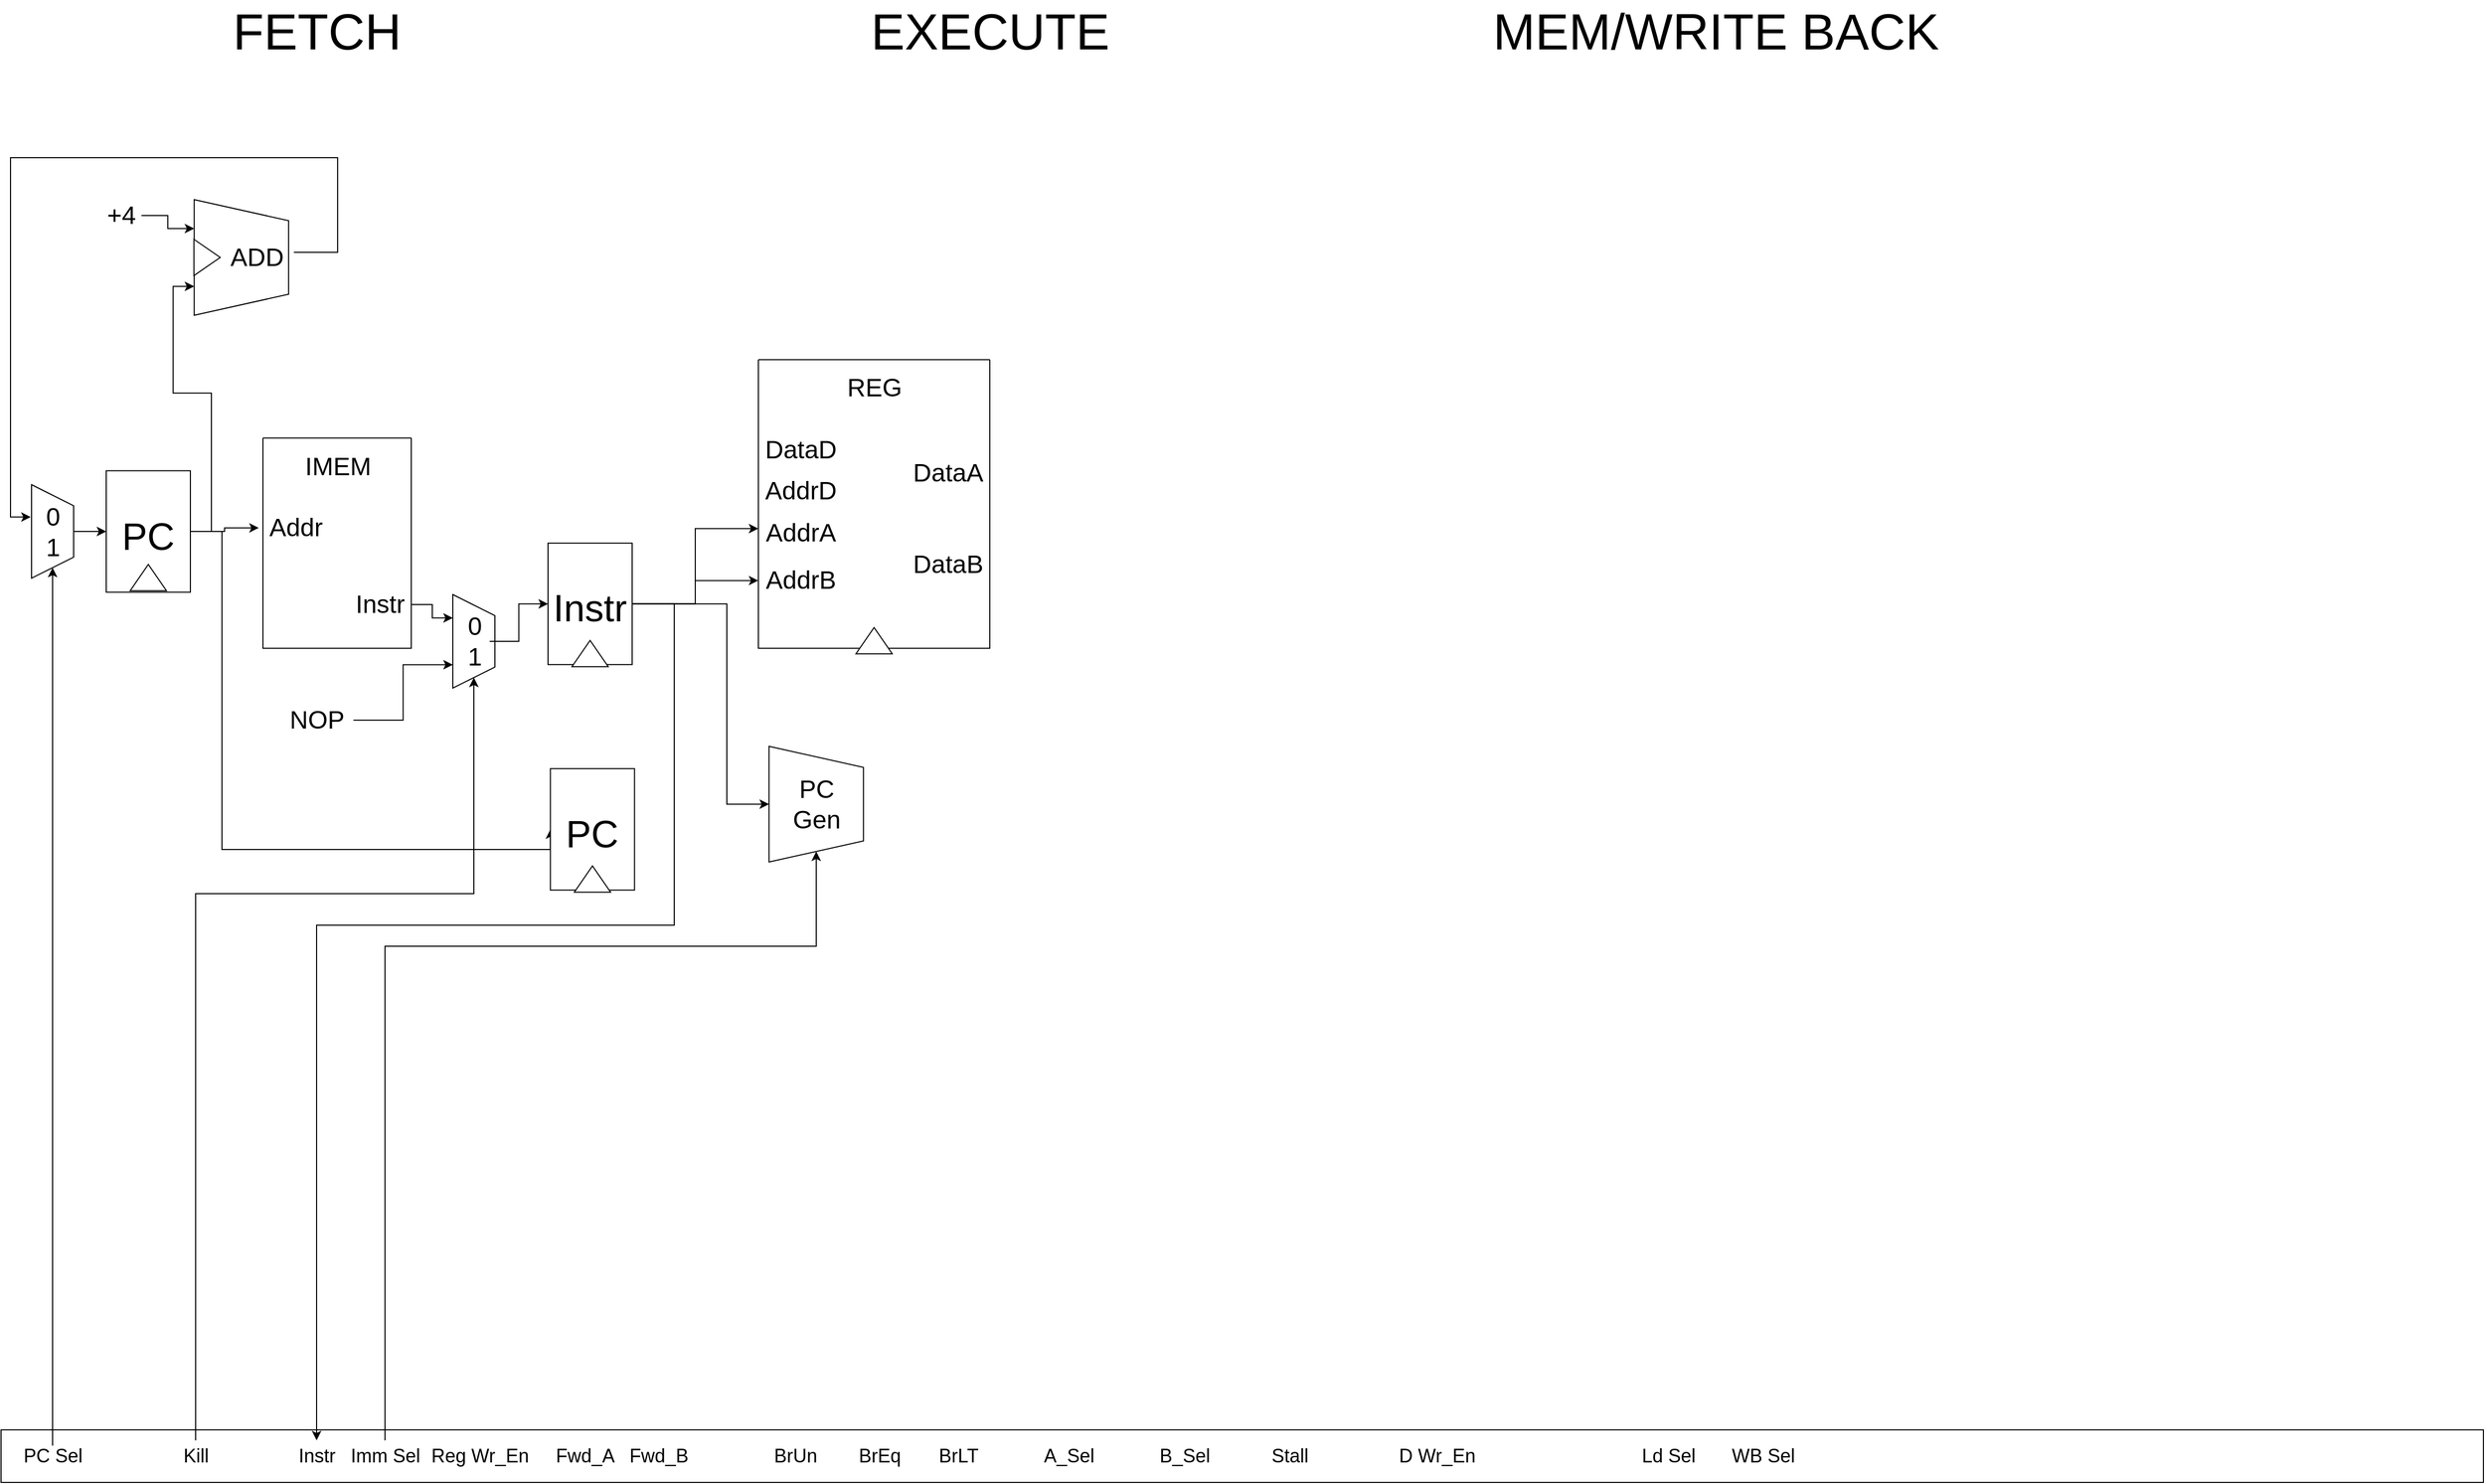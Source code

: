 <mxfile version="17.4.0" type="github">
  <diagram id="px6dreDy5lvPG2VvPyfn" name="Page-1">
    <mxGraphModel dx="2844" dy="1508" grid="1" gridSize="10" guides="1" tooltips="1" connect="1" arrows="1" fold="1" page="1" pageScale="1" pageWidth="2500" pageHeight="1500" math="0" shadow="0">
      <root>
        <mxCell id="0" />
        <mxCell id="1" parent="0" />
        <mxCell id="4-qWNyt98Z3QxgI1turu-1" value="" style="rounded=0;whiteSpace=wrap;html=1;" vertex="1" parent="1">
          <mxGeometry x="60" y="1380" width="2360" height="50" as="geometry" />
        </mxCell>
        <mxCell id="4-qWNyt98Z3QxgI1turu-83" style="edgeStyle=orthogonalEdgeStyle;rounded=0;orthogonalLoop=1;jettySize=auto;html=1;entryX=1;entryY=0.5;entryDx=0;entryDy=0;fontSize=24;" edge="1" parent="1" source="4-qWNyt98Z3QxgI1turu-2" target="4-qWNyt98Z3QxgI1turu-23">
          <mxGeometry relative="1" as="geometry" />
        </mxCell>
        <mxCell id="4-qWNyt98Z3QxgI1turu-2" value="&lt;font style=&quot;font-size: 18px&quot;&gt;PC Sel&lt;/font&gt;" style="text;html=1;align=center;verticalAlign=middle;resizable=0;points=[];autosize=1;strokeColor=none;fillColor=none;" vertex="1" parent="1">
          <mxGeometry x="74" y="1395" width="70" height="20" as="geometry" />
        </mxCell>
        <mxCell id="4-qWNyt98Z3QxgI1turu-90" style="edgeStyle=orthogonalEdgeStyle;rounded=0;orthogonalLoop=1;jettySize=auto;html=1;entryX=1;entryY=0.5;entryDx=0;entryDy=0;fontSize=24;" edge="1" parent="1" source="4-qWNyt98Z3QxgI1turu-4" target="4-qWNyt98Z3QxgI1turu-47">
          <mxGeometry relative="1" as="geometry">
            <Array as="points">
              <mxPoint x="245" y="870" />
              <mxPoint x="509" y="870" />
            </Array>
          </mxGeometry>
        </mxCell>
        <mxCell id="4-qWNyt98Z3QxgI1turu-4" value="Kill" style="text;html=1;align=center;verticalAlign=middle;resizable=0;points=[];autosize=1;strokeColor=none;fillColor=none;fontSize=18;" vertex="1" parent="1">
          <mxGeometry x="225" y="1390" width="40" height="30" as="geometry" />
        </mxCell>
        <mxCell id="4-qWNyt98Z3QxgI1turu-5" value="Instr" style="text;html=1;align=center;verticalAlign=middle;resizable=0;points=[];autosize=1;strokeColor=none;fillColor=none;fontSize=18;" vertex="1" parent="1">
          <mxGeometry x="335" y="1390" width="50" height="30" as="geometry" />
        </mxCell>
        <mxCell id="4-qWNyt98Z3QxgI1turu-96" style="edgeStyle=orthogonalEdgeStyle;rounded=0;orthogonalLoop=1;jettySize=auto;html=1;entryX=1;entryY=0.5;entryDx=0;entryDy=0;fontSize=24;" edge="1" parent="1" source="4-qWNyt98Z3QxgI1turu-6" target="4-qWNyt98Z3QxgI1turu-92">
          <mxGeometry relative="1" as="geometry">
            <Array as="points">
              <mxPoint x="425" y="920" />
              <mxPoint x="835" y="920" />
            </Array>
          </mxGeometry>
        </mxCell>
        <mxCell id="4-qWNyt98Z3QxgI1turu-6" value="Imm Sel" style="text;html=1;align=center;verticalAlign=middle;resizable=0;points=[];autosize=1;strokeColor=none;fillColor=none;fontSize=18;" vertex="1" parent="1">
          <mxGeometry x="385" y="1390" width="80" height="30" as="geometry" />
        </mxCell>
        <mxCell id="4-qWNyt98Z3QxgI1turu-7" value="Reg Wr_En" style="text;html=1;align=center;verticalAlign=middle;resizable=0;points=[];autosize=1;strokeColor=none;fillColor=none;fontSize=18;" vertex="1" parent="1">
          <mxGeometry x="460" y="1390" width="110" height="30" as="geometry" />
        </mxCell>
        <mxCell id="4-qWNyt98Z3QxgI1turu-8" value="Fwd_A" style="text;html=1;align=center;verticalAlign=middle;resizable=0;points=[];autosize=1;strokeColor=none;fillColor=none;fontSize=18;" vertex="1" parent="1">
          <mxGeometry x="580" y="1390" width="70" height="30" as="geometry" />
        </mxCell>
        <mxCell id="4-qWNyt98Z3QxgI1turu-9" value="Fwd_B" style="text;html=1;align=center;verticalAlign=middle;resizable=0;points=[];autosize=1;strokeColor=none;fillColor=none;fontSize=18;" vertex="1" parent="1">
          <mxGeometry x="650" y="1390" width="70" height="30" as="geometry" />
        </mxCell>
        <mxCell id="4-qWNyt98Z3QxgI1turu-11" value="BrUn" style="text;html=1;align=center;verticalAlign=middle;resizable=0;points=[];autosize=1;strokeColor=none;fillColor=none;fontSize=18;" vertex="1" parent="1">
          <mxGeometry x="785" y="1390" width="60" height="30" as="geometry" />
        </mxCell>
        <mxCell id="4-qWNyt98Z3QxgI1turu-12" value="BrEq" style="text;html=1;align=center;verticalAlign=middle;resizable=0;points=[];autosize=1;strokeColor=none;fillColor=none;fontSize=18;" vertex="1" parent="1">
          <mxGeometry x="865" y="1390" width="60" height="30" as="geometry" />
        </mxCell>
        <mxCell id="4-qWNyt98Z3QxgI1turu-13" value="BrLT" style="text;html=1;align=center;verticalAlign=middle;resizable=0;points=[];autosize=1;strokeColor=none;fillColor=none;fontSize=18;" vertex="1" parent="1">
          <mxGeometry x="945" y="1390" width="50" height="30" as="geometry" />
        </mxCell>
        <mxCell id="4-qWNyt98Z3QxgI1turu-14" value="A_Sel" style="text;html=1;align=center;verticalAlign=middle;resizable=0;points=[];autosize=1;strokeColor=none;fillColor=none;fontSize=18;" vertex="1" parent="1">
          <mxGeometry x="1045" y="1390" width="60" height="30" as="geometry" />
        </mxCell>
        <mxCell id="4-qWNyt98Z3QxgI1turu-15" value="B_Sel" style="text;html=1;align=center;verticalAlign=middle;resizable=0;points=[];autosize=1;strokeColor=none;fillColor=none;fontSize=18;" vertex="1" parent="1">
          <mxGeometry x="1155" y="1390" width="60" height="30" as="geometry" />
        </mxCell>
        <mxCell id="4-qWNyt98Z3QxgI1turu-16" value="Stall" style="text;html=1;align=center;verticalAlign=middle;resizable=0;points=[];autosize=1;strokeColor=none;fillColor=none;fontSize=18;" vertex="1" parent="1">
          <mxGeometry x="1260" y="1390" width="50" height="30" as="geometry" />
        </mxCell>
        <mxCell id="4-qWNyt98Z3QxgI1turu-17" value="D Wr_En" style="text;html=1;align=center;verticalAlign=middle;resizable=0;points=[];autosize=1;strokeColor=none;fillColor=none;fontSize=18;" vertex="1" parent="1">
          <mxGeometry x="1380" y="1390" width="90" height="30" as="geometry" />
        </mxCell>
        <mxCell id="4-qWNyt98Z3QxgI1turu-18" value="Ld Sel" style="text;html=1;align=center;verticalAlign=middle;resizable=0;points=[];autosize=1;strokeColor=none;fillColor=none;fontSize=18;" vertex="1" parent="1">
          <mxGeometry x="1610" y="1390" width="70" height="30" as="geometry" />
        </mxCell>
        <mxCell id="4-qWNyt98Z3QxgI1turu-19" value="WB Sel" style="text;html=1;align=center;verticalAlign=middle;resizable=0;points=[];autosize=1;strokeColor=none;fillColor=none;fontSize=18;" vertex="1" parent="1">
          <mxGeometry x="1695" y="1390" width="80" height="30" as="geometry" />
        </mxCell>
        <mxCell id="4-qWNyt98Z3QxgI1turu-20" value="&lt;font style=&quot;font-size: 48px&quot;&gt;FETCH&lt;/font&gt;" style="text;html=1;align=center;verticalAlign=middle;resizable=0;points=[];autosize=1;strokeColor=none;fillColor=none;fontSize=18;" vertex="1" parent="1">
          <mxGeometry x="270" y="30" width="180" height="40" as="geometry" />
        </mxCell>
        <mxCell id="4-qWNyt98Z3QxgI1turu-21" value="EXECUTE" style="text;html=1;align=center;verticalAlign=middle;resizable=0;points=[];autosize=1;strokeColor=none;fillColor=none;fontSize=48;" vertex="1" parent="1">
          <mxGeometry x="880" y="20" width="240" height="60" as="geometry" />
        </mxCell>
        <mxCell id="4-qWNyt98Z3QxgI1turu-22" value="MEM/WRITE BACK" style="text;html=1;align=center;verticalAlign=middle;resizable=0;points=[];autosize=1;strokeColor=none;fillColor=none;fontSize=48;" vertex="1" parent="1">
          <mxGeometry x="1470" y="20" width="440" height="60" as="geometry" />
        </mxCell>
        <mxCell id="4-qWNyt98Z3QxgI1turu-33" value="" style="edgeStyle=orthogonalEdgeStyle;rounded=0;orthogonalLoop=1;jettySize=auto;html=1;fontSize=36;" edge="1" parent="1" source="4-qWNyt98Z3QxgI1turu-23" target="4-qWNyt98Z3QxgI1turu-32">
          <mxGeometry relative="1" as="geometry" />
        </mxCell>
        <mxCell id="4-qWNyt98Z3QxgI1turu-23" value="" style="shape=trapezoid;perimeter=trapezoidPerimeter;whiteSpace=wrap;html=1;fixedSize=1;fontSize=48;rotation=90;" vertex="1" parent="1">
          <mxGeometry x="64.5" y="505.5" width="89" height="40" as="geometry" />
        </mxCell>
        <mxCell id="4-qWNyt98Z3QxgI1turu-24" value="" style="shape=trapezoid;perimeter=trapezoidPerimeter;whiteSpace=wrap;html=1;fixedSize=1;fontSize=48;rotation=90;" vertex="1" parent="1">
          <mxGeometry x="233.5" y="220" width="110" height="89.75" as="geometry" />
        </mxCell>
        <mxCell id="4-qWNyt98Z3QxgI1turu-31" value="" style="swimlane;startSize=0;fontSize=48;" vertex="1" parent="1">
          <mxGeometry x="309" y="436.63" width="141" height="200" as="geometry">
            <mxRectangle x="335" y="330" width="175" height="215.5" as="alternateBounds" />
          </mxGeometry>
        </mxCell>
        <mxCell id="4-qWNyt98Z3QxgI1turu-42" value="IMEM" style="text;html=1;align=center;verticalAlign=middle;resizable=0;points=[];autosize=1;strokeColor=none;fillColor=none;fontSize=24;" vertex="1" parent="4-qWNyt98Z3QxgI1turu-31">
          <mxGeometry x="30.5" y="12.25" width="80" height="30" as="geometry" />
        </mxCell>
        <mxCell id="4-qWNyt98Z3QxgI1turu-43" value="Addr" style="text;html=1;align=center;verticalAlign=middle;resizable=0;points=[];autosize=1;strokeColor=none;fillColor=none;fontSize=24;" vertex="1" parent="4-qWNyt98Z3QxgI1turu-31">
          <mxGeometry x="-4" y="70.5" width="70" height="30" as="geometry" />
        </mxCell>
        <mxCell id="4-qWNyt98Z3QxgI1turu-44" value="Instr" style="text;html=1;align=center;verticalAlign=middle;resizable=0;points=[];autosize=1;strokeColor=none;fillColor=none;fontSize=24;" vertex="1" parent="4-qWNyt98Z3QxgI1turu-31">
          <mxGeometry x="81" y="143.37" width="60" height="30" as="geometry" />
        </mxCell>
        <mxCell id="4-qWNyt98Z3QxgI1turu-46" value="" style="edgeStyle=orthogonalEdgeStyle;rounded=0;orthogonalLoop=1;jettySize=auto;html=1;fontSize=24;" edge="1" parent="1" source="4-qWNyt98Z3QxgI1turu-32" target="4-qWNyt98Z3QxgI1turu-43">
          <mxGeometry relative="1" as="geometry" />
        </mxCell>
        <mxCell id="4-qWNyt98Z3QxgI1turu-65" style="edgeStyle=orthogonalEdgeStyle;rounded=0;orthogonalLoop=1;jettySize=auto;html=1;entryX=0;entryY=0.5;entryDx=0;entryDy=0;fontSize=24;" edge="1" parent="1" source="4-qWNyt98Z3QxgI1turu-32" target="4-qWNyt98Z3QxgI1turu-57">
          <mxGeometry relative="1" as="geometry">
            <Array as="points">
              <mxPoint x="270" y="526" />
              <mxPoint x="270" y="828" />
            </Array>
          </mxGeometry>
        </mxCell>
        <mxCell id="4-qWNyt98Z3QxgI1turu-81" style="edgeStyle=orthogonalEdgeStyle;rounded=0;orthogonalLoop=1;jettySize=auto;html=1;exitX=1;exitY=0.5;exitDx=0;exitDy=0;entryX=0.75;entryY=1;entryDx=0;entryDy=0;fontSize=24;" edge="1" parent="1" source="4-qWNyt98Z3QxgI1turu-32" target="4-qWNyt98Z3QxgI1turu-24">
          <mxGeometry relative="1" as="geometry" />
        </mxCell>
        <mxCell id="4-qWNyt98Z3QxgI1turu-32" value="&lt;font style=&quot;font-size: 36px&quot;&gt;PC&lt;/font&gt;" style="rounded=0;whiteSpace=wrap;html=1;fontSize=48;" vertex="1" parent="1">
          <mxGeometry x="160" y="467.75" width="80" height="115.5" as="geometry" />
        </mxCell>
        <mxCell id="4-qWNyt98Z3QxgI1turu-35" value="0&lt;br&gt;1" style="text;html=1;align=center;verticalAlign=middle;resizable=0;points=[];autosize=1;strokeColor=none;fillColor=none;fontSize=24;" vertex="1" parent="1">
          <mxGeometry x="94" y="495.5" width="30" height="60" as="geometry" />
        </mxCell>
        <mxCell id="4-qWNyt98Z3QxgI1turu-36" value="" style="triangle;whiteSpace=wrap;html=1;fontSize=24;rotation=-90;" vertex="1" parent="1">
          <mxGeometry x="187.5" y="552.13" width="25" height="34.5" as="geometry" />
        </mxCell>
        <mxCell id="4-qWNyt98Z3QxgI1turu-82" style="edgeStyle=orthogonalEdgeStyle;rounded=0;orthogonalLoop=1;jettySize=auto;html=1;entryX=0.346;entryY=1.021;entryDx=0;entryDy=0;entryPerimeter=0;fontSize=24;" edge="1" parent="1" source="4-qWNyt98Z3QxgI1turu-39" target="4-qWNyt98Z3QxgI1turu-23">
          <mxGeometry relative="1" as="geometry">
            <Array as="points">
              <mxPoint x="380" y="260" />
              <mxPoint x="380" y="170" />
              <mxPoint x="69" y="170" />
              <mxPoint x="69" y="512" />
            </Array>
          </mxGeometry>
        </mxCell>
        <mxCell id="4-qWNyt98Z3QxgI1turu-39" value="ADD" style="text;html=1;align=center;verticalAlign=middle;resizable=0;points=[];autosize=1;strokeColor=none;fillColor=none;fontSize=24;" vertex="1" parent="1">
          <mxGeometry x="268.37" y="249.87" width="70" height="30" as="geometry" />
        </mxCell>
        <mxCell id="4-qWNyt98Z3QxgI1turu-40" value="" style="triangle;whiteSpace=wrap;html=1;fontSize=24;rotation=0;" vertex="1" parent="1">
          <mxGeometry x="243.37" y="247.62" width="25" height="34.5" as="geometry" />
        </mxCell>
        <mxCell id="4-qWNyt98Z3QxgI1turu-51" style="edgeStyle=orthogonalEdgeStyle;rounded=0;orthogonalLoop=1;jettySize=auto;html=1;entryX=0.25;entryY=1;entryDx=0;entryDy=0;fontSize=24;" edge="1" parent="1" source="4-qWNyt98Z3QxgI1turu-44" target="4-qWNyt98Z3QxgI1turu-47">
          <mxGeometry relative="1" as="geometry" />
        </mxCell>
        <mxCell id="4-qWNyt98Z3QxgI1turu-47" value="" style="shape=trapezoid;perimeter=trapezoidPerimeter;whiteSpace=wrap;html=1;fixedSize=1;fontSize=48;rotation=90;" vertex="1" parent="1">
          <mxGeometry x="465" y="610" width="89" height="40" as="geometry" />
        </mxCell>
        <mxCell id="4-qWNyt98Z3QxgI1turu-60" style="edgeStyle=orthogonalEdgeStyle;rounded=0;orthogonalLoop=1;jettySize=auto;html=1;entryX=0;entryY=0.5;entryDx=0;entryDy=0;fontSize=24;" edge="1" parent="1" source="4-qWNyt98Z3QxgI1turu-48" target="4-qWNyt98Z3QxgI1turu-55">
          <mxGeometry relative="1" as="geometry" />
        </mxCell>
        <mxCell id="4-qWNyt98Z3QxgI1turu-48" value="0&lt;br&gt;1" style="text;html=1;align=center;verticalAlign=middle;resizable=0;points=[];autosize=1;strokeColor=none;fillColor=none;fontSize=24;" vertex="1" parent="1">
          <mxGeometry x="494.5" y="600" width="30" height="60" as="geometry" />
        </mxCell>
        <mxCell id="4-qWNyt98Z3QxgI1turu-89" style="edgeStyle=orthogonalEdgeStyle;rounded=0;orthogonalLoop=1;jettySize=auto;html=1;entryX=0.75;entryY=1;entryDx=0;entryDy=0;fontSize=24;" edge="1" parent="1" source="4-qWNyt98Z3QxgI1turu-52" target="4-qWNyt98Z3QxgI1turu-47">
          <mxGeometry relative="1" as="geometry" />
        </mxCell>
        <mxCell id="4-qWNyt98Z3QxgI1turu-52" value="NOP" style="text;html=1;align=center;verticalAlign=middle;resizable=0;points=[];autosize=1;strokeColor=none;fillColor=none;fontSize=24;" vertex="1" parent="1">
          <mxGeometry x="325" y="690" width="70" height="30" as="geometry" />
        </mxCell>
        <mxCell id="4-qWNyt98Z3QxgI1turu-87" style="edgeStyle=orthogonalEdgeStyle;rounded=0;orthogonalLoop=1;jettySize=auto;html=1;entryX=-0.001;entryY=0.355;entryDx=0;entryDy=0;entryPerimeter=0;fontSize=24;" edge="1" parent="1" source="4-qWNyt98Z3QxgI1turu-55" target="4-qWNyt98Z3QxgI1turu-75">
          <mxGeometry relative="1" as="geometry" />
        </mxCell>
        <mxCell id="4-qWNyt98Z3QxgI1turu-88" style="edgeStyle=orthogonalEdgeStyle;rounded=0;orthogonalLoop=1;jettySize=auto;html=1;entryX=-0.001;entryY=0.502;entryDx=0;entryDy=0;entryPerimeter=0;fontSize=24;" edge="1" parent="1" source="4-qWNyt98Z3QxgI1turu-55" target="4-qWNyt98Z3QxgI1turu-76">
          <mxGeometry relative="1" as="geometry" />
        </mxCell>
        <mxCell id="4-qWNyt98Z3QxgI1turu-91" style="edgeStyle=orthogonalEdgeStyle;rounded=0;orthogonalLoop=1;jettySize=auto;html=1;fontSize=24;" edge="1" parent="1" source="4-qWNyt98Z3QxgI1turu-55" target="4-qWNyt98Z3QxgI1turu-5">
          <mxGeometry relative="1" as="geometry">
            <Array as="points">
              <mxPoint x="700" y="594" />
              <mxPoint x="700" y="900" />
              <mxPoint x="360" y="900" />
            </Array>
          </mxGeometry>
        </mxCell>
        <mxCell id="4-qWNyt98Z3QxgI1turu-95" style="edgeStyle=orthogonalEdgeStyle;rounded=0;orthogonalLoop=1;jettySize=auto;html=1;entryX=0.5;entryY=1;entryDx=0;entryDy=0;fontSize=24;" edge="1" parent="1" source="4-qWNyt98Z3QxgI1turu-55" target="4-qWNyt98Z3QxgI1turu-92">
          <mxGeometry relative="1" as="geometry">
            <Array as="points">
              <mxPoint x="750" y="594" />
              <mxPoint x="750" y="785" />
            </Array>
          </mxGeometry>
        </mxCell>
        <mxCell id="4-qWNyt98Z3QxgI1turu-55" value="&lt;font style=&quot;font-size: 36px&quot;&gt;Instr&lt;/font&gt;" style="rounded=0;whiteSpace=wrap;html=1;fontSize=48;" vertex="1" parent="1">
          <mxGeometry x="580" y="536.62" width="80" height="115.5" as="geometry" />
        </mxCell>
        <mxCell id="4-qWNyt98Z3QxgI1turu-56" value="" style="triangle;whiteSpace=wrap;html=1;fontSize=24;rotation=-90;" vertex="1" parent="1">
          <mxGeometry x="607.5" y="624.37" width="25" height="34.5" as="geometry" />
        </mxCell>
        <mxCell id="4-qWNyt98Z3QxgI1turu-57" value="&lt;font style=&quot;font-size: 36px&quot;&gt;PC&lt;/font&gt;" style="rounded=0;whiteSpace=wrap;html=1;fontSize=48;" vertex="1" parent="1">
          <mxGeometry x="582.25" y="751.12" width="80" height="115.5" as="geometry" />
        </mxCell>
        <mxCell id="4-qWNyt98Z3QxgI1turu-58" value="" style="triangle;whiteSpace=wrap;html=1;fontSize=24;rotation=-90;" vertex="1" parent="1">
          <mxGeometry x="609.75" y="838.87" width="25" height="34.5" as="geometry" />
        </mxCell>
        <mxCell id="4-qWNyt98Z3QxgI1turu-70" value="" style="swimlane;startSize=0;fontSize=48;" vertex="1" parent="1">
          <mxGeometry x="780" y="362.13" width="220" height="274.5" as="geometry">
            <mxRectangle x="335" y="330" width="175" height="215.5" as="alternateBounds" />
          </mxGeometry>
        </mxCell>
        <mxCell id="4-qWNyt98Z3QxgI1turu-71" value="REG" style="text;html=1;align=center;verticalAlign=middle;resizable=0;points=[];autosize=1;strokeColor=none;fillColor=none;fontSize=24;" vertex="1" parent="4-qWNyt98Z3QxgI1turu-70">
          <mxGeometry x="75" y="12.25" width="70" height="30" as="geometry" />
        </mxCell>
        <mxCell id="4-qWNyt98Z3QxgI1turu-72" value="DataD" style="text;html=1;align=center;verticalAlign=middle;resizable=0;points=[];autosize=1;strokeColor=none;fillColor=none;fontSize=24;" vertex="1" parent="4-qWNyt98Z3QxgI1turu-70">
          <mxGeometry y="70.5" width="80" height="30" as="geometry" />
        </mxCell>
        <mxCell id="4-qWNyt98Z3QxgI1turu-74" value="AddrD" style="text;html=1;align=center;verticalAlign=middle;resizable=0;points=[];autosize=1;strokeColor=none;fillColor=none;fontSize=24;" vertex="1" parent="4-qWNyt98Z3QxgI1turu-70">
          <mxGeometry y="110" width="80" height="30" as="geometry" />
        </mxCell>
        <mxCell id="4-qWNyt98Z3QxgI1turu-75" value="AddrA" style="text;html=1;align=center;verticalAlign=middle;resizable=0;points=[];autosize=1;strokeColor=none;fillColor=none;fontSize=24;" vertex="1" parent="4-qWNyt98Z3QxgI1turu-70">
          <mxGeometry y="150" width="80" height="30" as="geometry" />
        </mxCell>
        <mxCell id="4-qWNyt98Z3QxgI1turu-76" value="AddrB" style="text;html=1;align=center;verticalAlign=middle;resizable=0;points=[];autosize=1;strokeColor=none;fillColor=none;fontSize=24;" vertex="1" parent="4-qWNyt98Z3QxgI1turu-70">
          <mxGeometry y="195" width="80" height="30" as="geometry" />
        </mxCell>
        <mxCell id="4-qWNyt98Z3QxgI1turu-77" value="DataB" style="text;html=1;align=center;verticalAlign=middle;resizable=0;points=[];autosize=1;strokeColor=none;fillColor=none;fontSize=24;" vertex="1" parent="4-qWNyt98Z3QxgI1turu-70">
          <mxGeometry x="140" y="180" width="80" height="30" as="geometry" />
        </mxCell>
        <mxCell id="4-qWNyt98Z3QxgI1turu-78" value="" style="triangle;whiteSpace=wrap;html=1;fontSize=24;rotation=-90;" vertex="1" parent="4-qWNyt98Z3QxgI1turu-70">
          <mxGeometry x="97.5" y="250" width="25" height="34.5" as="geometry" />
        </mxCell>
        <mxCell id="4-qWNyt98Z3QxgI1turu-73" value="DataA" style="text;html=1;align=center;verticalAlign=middle;resizable=0;points=[];autosize=1;strokeColor=none;fillColor=none;fontSize=24;" vertex="1" parent="4-qWNyt98Z3QxgI1turu-70">
          <mxGeometry x="140" y="92.87" width="80" height="30" as="geometry" />
        </mxCell>
        <mxCell id="4-qWNyt98Z3QxgI1turu-80" style="edgeStyle=orthogonalEdgeStyle;rounded=0;orthogonalLoop=1;jettySize=auto;html=1;entryX=0.25;entryY=1;entryDx=0;entryDy=0;fontSize=24;" edge="1" parent="1" source="4-qWNyt98Z3QxgI1turu-79" target="4-qWNyt98Z3QxgI1turu-24">
          <mxGeometry relative="1" as="geometry" />
        </mxCell>
        <mxCell id="4-qWNyt98Z3QxgI1turu-79" value="+4" style="text;html=1;align=center;verticalAlign=middle;resizable=0;points=[];autosize=1;strokeColor=none;fillColor=none;fontSize=24;" vertex="1" parent="1">
          <mxGeometry x="153.5" y="210" width="40" height="30" as="geometry" />
        </mxCell>
        <mxCell id="4-qWNyt98Z3QxgI1turu-92" value="" style="shape=trapezoid;perimeter=trapezoidPerimeter;whiteSpace=wrap;html=1;fixedSize=1;fontSize=48;rotation=90;" vertex="1" parent="1">
          <mxGeometry x="780" y="740" width="110" height="89.75" as="geometry" />
        </mxCell>
        <mxCell id="4-qWNyt98Z3QxgI1turu-93" value="PC &lt;br&gt;Gen" style="text;html=1;align=center;verticalAlign=middle;resizable=0;points=[];autosize=1;strokeColor=none;fillColor=none;fontSize=24;" vertex="1" parent="1">
          <mxGeometry x="805" y="754.88" width="60" height="60" as="geometry" />
        </mxCell>
      </root>
    </mxGraphModel>
  </diagram>
</mxfile>
